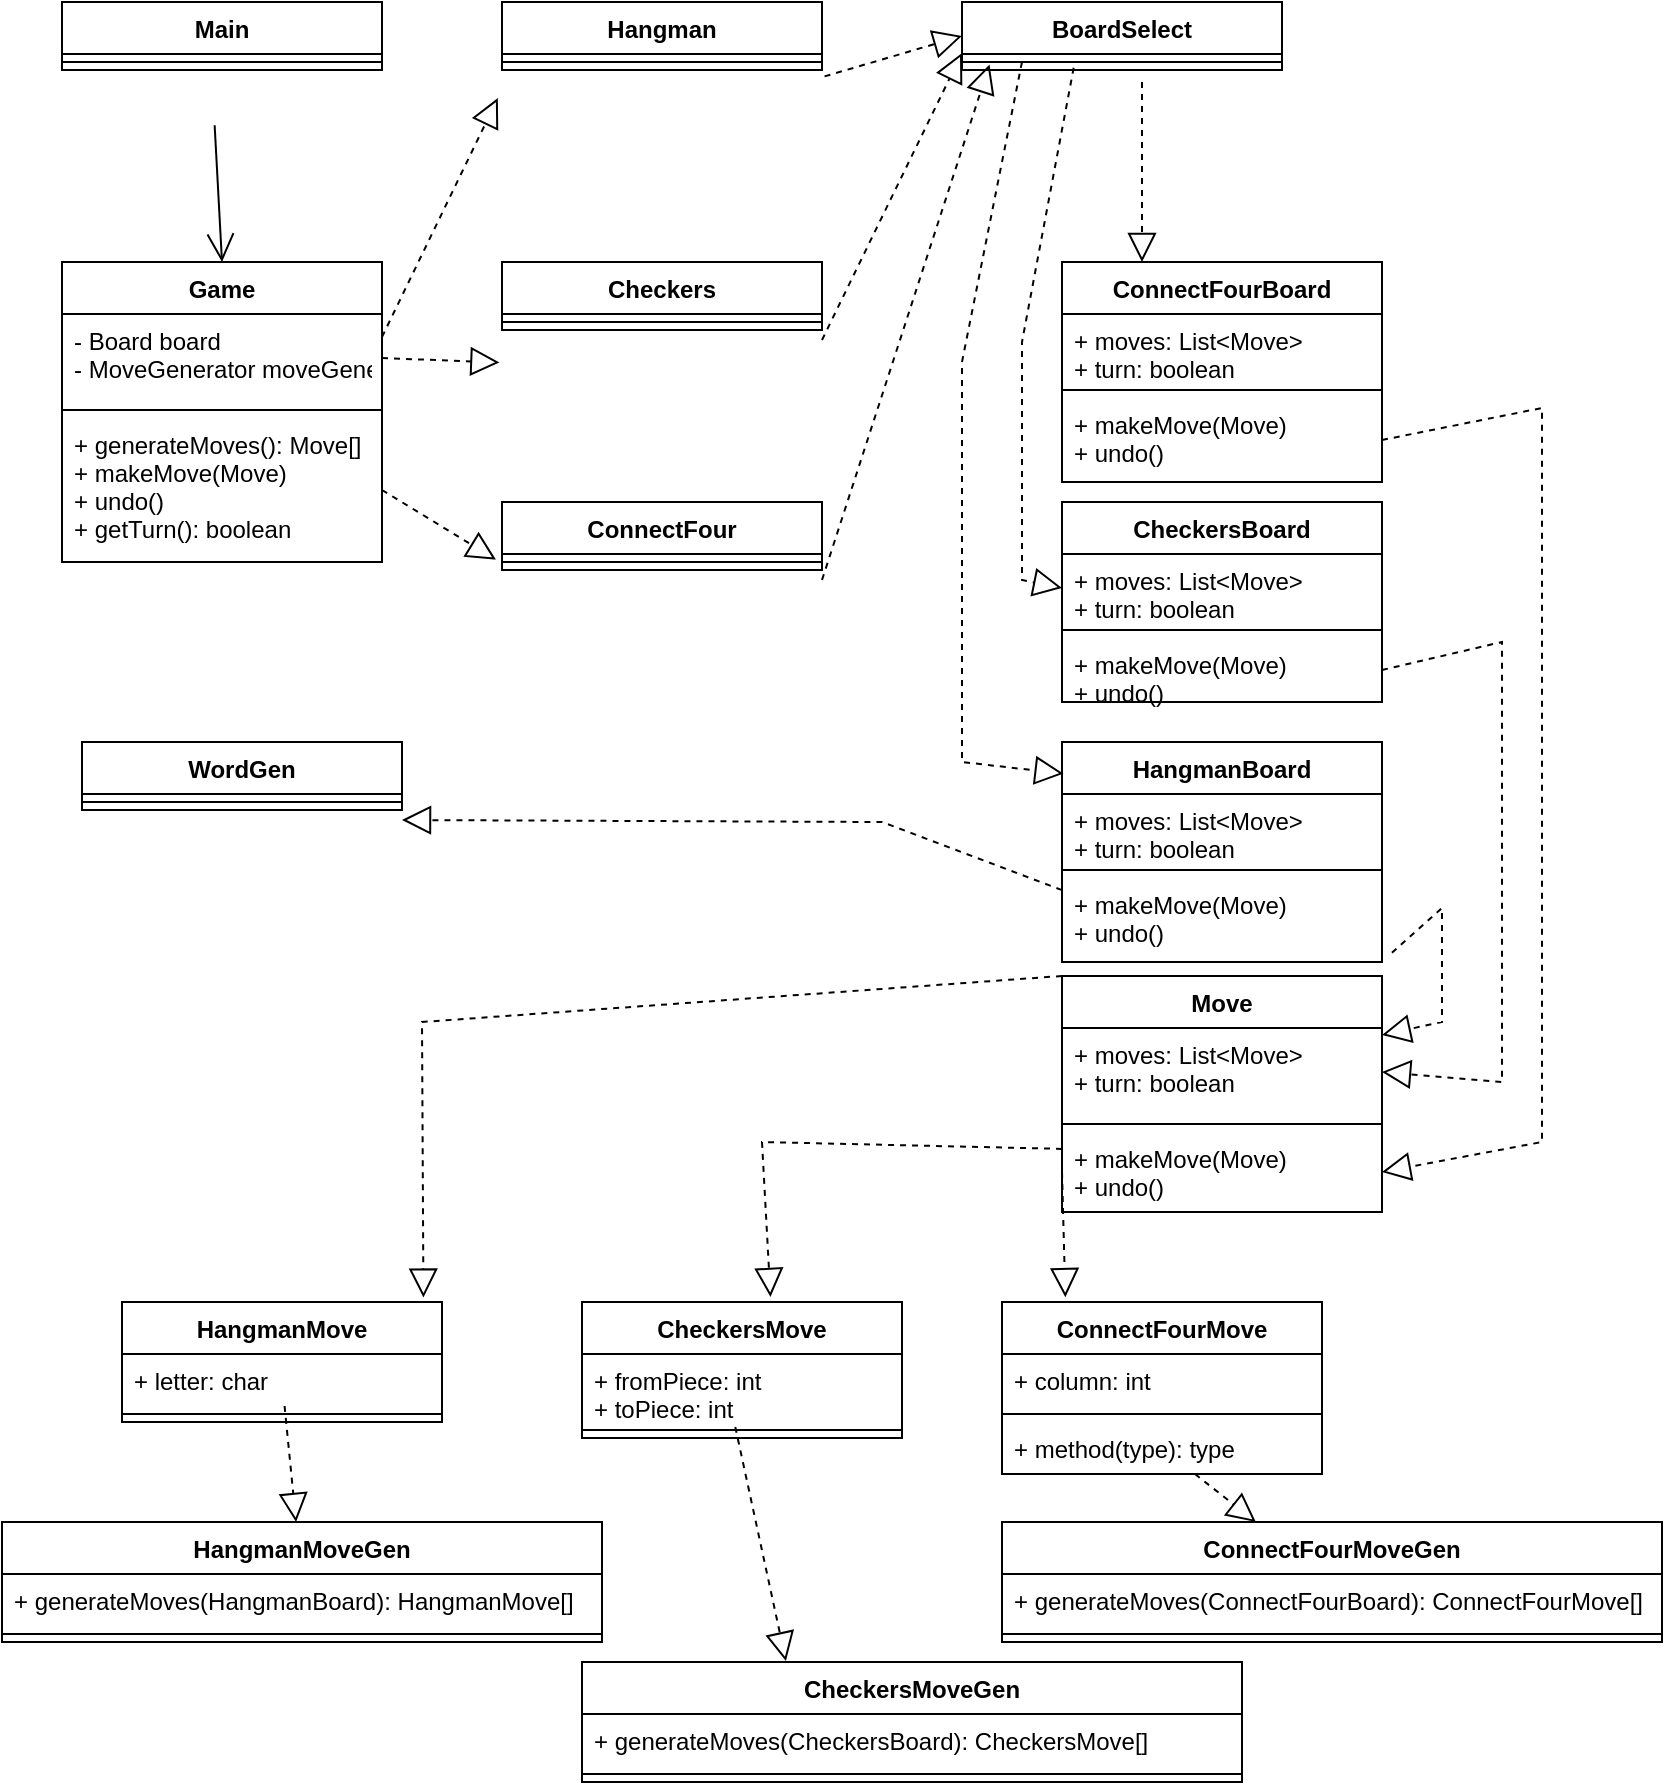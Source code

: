 <mxfile version="20.5.3" type="github"><diagram id="gCeUS6-K9znhLi9M4ZUY" name="Page-1"><mxGraphModel dx="1093" dy="540" grid="1" gridSize="10" guides="1" tooltips="1" connect="1" arrows="1" fold="1" page="1" pageScale="1" pageWidth="850" pageHeight="1100" math="0" shadow="0"><root><mxCell id="0"/><mxCell id="1" parent="0"/><mxCell id="0UaoTVHyd4iyihJ5QZUH-2" value="Main&#10;" style="swimlane;fontStyle=1;align=center;verticalAlign=top;childLayout=stackLayout;horizontal=1;startSize=26;horizontalStack=0;resizeParent=1;resizeParentMax=0;resizeLast=0;collapsible=1;marginBottom=0;" vertex="1" parent="1"><mxGeometry x="50" y="20" width="160" height="34" as="geometry"/></mxCell><mxCell id="0UaoTVHyd4iyihJ5QZUH-4" value="" style="line;strokeWidth=1;fillColor=none;align=left;verticalAlign=middle;spacingTop=-1;spacingLeft=3;spacingRight=3;rotatable=0;labelPosition=right;points=[];portConstraint=eastwest;strokeColor=inherit;" vertex="1" parent="0UaoTVHyd4iyihJ5QZUH-2"><mxGeometry y="26" width="160" height="8" as="geometry"/></mxCell><mxCell id="0UaoTVHyd4iyihJ5QZUH-6" value="Game&#10;&#10;" style="swimlane;fontStyle=1;align=center;verticalAlign=top;childLayout=stackLayout;horizontal=1;startSize=26;horizontalStack=0;resizeParent=1;resizeParentMax=0;resizeLast=0;collapsible=1;marginBottom=0;" vertex="1" parent="1"><mxGeometry x="50" y="150" width="160" height="150" as="geometry"/></mxCell><mxCell id="0UaoTVHyd4iyihJ5QZUH-7" value="- Board board&#10;- MoveGenerator moveGenerator" style="text;strokeColor=none;fillColor=none;align=left;verticalAlign=top;spacingLeft=4;spacingRight=4;overflow=hidden;rotatable=0;points=[[0,0.5],[1,0.5]];portConstraint=eastwest;" vertex="1" parent="0UaoTVHyd4iyihJ5QZUH-6"><mxGeometry y="26" width="160" height="44" as="geometry"/></mxCell><mxCell id="0UaoTVHyd4iyihJ5QZUH-8" value="" style="line;strokeWidth=1;fillColor=none;align=left;verticalAlign=middle;spacingTop=-1;spacingLeft=3;spacingRight=3;rotatable=0;labelPosition=right;points=[];portConstraint=eastwest;strokeColor=inherit;" vertex="1" parent="0UaoTVHyd4iyihJ5QZUH-6"><mxGeometry y="70" width="160" height="8" as="geometry"/></mxCell><mxCell id="0UaoTVHyd4iyihJ5QZUH-9" value="+ generateMoves(): Move[]&#10;+ makeMove(Move)&#10;+ undo()&#10;+ getTurn(): boolean" style="text;strokeColor=none;fillColor=none;align=left;verticalAlign=top;spacingLeft=4;spacingRight=4;overflow=hidden;rotatable=0;points=[[0,0.5],[1,0.5]];portConstraint=eastwest;" vertex="1" parent="0UaoTVHyd4iyihJ5QZUH-6"><mxGeometry y="78" width="160" height="72" as="geometry"/></mxCell><mxCell id="0UaoTVHyd4iyihJ5QZUH-10" value="Hangman" style="swimlane;fontStyle=1;align=center;verticalAlign=top;childLayout=stackLayout;horizontal=1;startSize=26;horizontalStack=0;resizeParent=1;resizeParentMax=0;resizeLast=0;collapsible=1;marginBottom=0;" vertex="1" parent="1"><mxGeometry x="270" y="20" width="160" height="34" as="geometry"/></mxCell><mxCell id="0UaoTVHyd4iyihJ5QZUH-12" value="" style="line;strokeWidth=1;fillColor=none;align=left;verticalAlign=middle;spacingTop=-1;spacingLeft=3;spacingRight=3;rotatable=0;labelPosition=right;points=[];portConstraint=eastwest;strokeColor=inherit;" vertex="1" parent="0UaoTVHyd4iyihJ5QZUH-10"><mxGeometry y="26" width="160" height="8" as="geometry"/></mxCell><mxCell id="0UaoTVHyd4iyihJ5QZUH-14" value="Checkers" style="swimlane;fontStyle=1;align=center;verticalAlign=top;childLayout=stackLayout;horizontal=1;startSize=26;horizontalStack=0;resizeParent=1;resizeParentMax=0;resizeLast=0;collapsible=1;marginBottom=0;" vertex="1" parent="1"><mxGeometry x="270" y="150" width="160" height="34" as="geometry"/></mxCell><mxCell id="0UaoTVHyd4iyihJ5QZUH-16" value="" style="line;strokeWidth=1;fillColor=none;align=left;verticalAlign=middle;spacingTop=-1;spacingLeft=3;spacingRight=3;rotatable=0;labelPosition=right;points=[];portConstraint=eastwest;strokeColor=inherit;" vertex="1" parent="0UaoTVHyd4iyihJ5QZUH-14"><mxGeometry y="26" width="160" height="8" as="geometry"/></mxCell><mxCell id="0UaoTVHyd4iyihJ5QZUH-18" value="ConnectFour" style="swimlane;fontStyle=1;align=center;verticalAlign=top;childLayout=stackLayout;horizontal=1;startSize=26;horizontalStack=0;resizeParent=1;resizeParentMax=0;resizeLast=0;collapsible=1;marginBottom=0;" vertex="1" parent="1"><mxGeometry x="270" y="270" width="160" height="34" as="geometry"/></mxCell><mxCell id="0UaoTVHyd4iyihJ5QZUH-20" value="" style="line;strokeWidth=1;fillColor=none;align=left;verticalAlign=middle;spacingTop=-1;spacingLeft=3;spacingRight=3;rotatable=0;labelPosition=right;points=[];portConstraint=eastwest;strokeColor=inherit;" vertex="1" parent="0UaoTVHyd4iyihJ5QZUH-18"><mxGeometry y="26" width="160" height="8" as="geometry"/></mxCell><mxCell id="0UaoTVHyd4iyihJ5QZUH-22" value="BoardSelect" style="swimlane;fontStyle=1;align=center;verticalAlign=top;childLayout=stackLayout;horizontal=1;startSize=26;horizontalStack=0;resizeParent=1;resizeParentMax=0;resizeLast=0;collapsible=1;marginBottom=0;" vertex="1" parent="1"><mxGeometry x="500" y="20" width="160" height="34" as="geometry"/></mxCell><mxCell id="0UaoTVHyd4iyihJ5QZUH-24" value="" style="line;strokeWidth=1;fillColor=none;align=left;verticalAlign=middle;spacingTop=-1;spacingLeft=3;spacingRight=3;rotatable=0;labelPosition=right;points=[];portConstraint=eastwest;strokeColor=inherit;" vertex="1" parent="0UaoTVHyd4iyihJ5QZUH-22"><mxGeometry y="26" width="160" height="8" as="geometry"/></mxCell><mxCell id="0UaoTVHyd4iyihJ5QZUH-26" value="HangmanBoard" style="swimlane;fontStyle=1;align=center;verticalAlign=top;childLayout=stackLayout;horizontal=1;startSize=26;horizontalStack=0;resizeParent=1;resizeParentMax=0;resizeLast=0;collapsible=1;marginBottom=0;" vertex="1" parent="1"><mxGeometry x="550" y="390" width="160" height="110" as="geometry"/></mxCell><mxCell id="0UaoTVHyd4iyihJ5QZUH-27" value="+ moves: List&lt;Move&gt;&#10;+ turn: boolean" style="text;strokeColor=none;fillColor=none;align=left;verticalAlign=top;spacingLeft=4;spacingRight=4;overflow=hidden;rotatable=0;points=[[0,0.5],[1,0.5]];portConstraint=eastwest;" vertex="1" parent="0UaoTVHyd4iyihJ5QZUH-26"><mxGeometry y="26" width="160" height="34" as="geometry"/></mxCell><mxCell id="0UaoTVHyd4iyihJ5QZUH-28" value="" style="line;strokeWidth=1;fillColor=none;align=left;verticalAlign=middle;spacingTop=-1;spacingLeft=3;spacingRight=3;rotatable=0;labelPosition=right;points=[];portConstraint=eastwest;strokeColor=inherit;" vertex="1" parent="0UaoTVHyd4iyihJ5QZUH-26"><mxGeometry y="60" width="160" height="8" as="geometry"/></mxCell><mxCell id="0UaoTVHyd4iyihJ5QZUH-29" value="+ makeMove(Move)&#10;+ undo()" style="text;strokeColor=none;fillColor=none;align=left;verticalAlign=top;spacingLeft=4;spacingRight=4;overflow=hidden;rotatable=0;points=[[0,0.5],[1,0.5]];portConstraint=eastwest;" vertex="1" parent="0UaoTVHyd4iyihJ5QZUH-26"><mxGeometry y="68" width="160" height="42" as="geometry"/></mxCell><mxCell id="0UaoTVHyd4iyihJ5QZUH-30" value="CheckersBoard" style="swimlane;fontStyle=1;align=center;verticalAlign=top;childLayout=stackLayout;horizontal=1;startSize=26;horizontalStack=0;resizeParent=1;resizeParentMax=0;resizeLast=0;collapsible=1;marginBottom=0;" vertex="1" parent="1"><mxGeometry x="550" y="270" width="160" height="100" as="geometry"/></mxCell><mxCell id="0UaoTVHyd4iyihJ5QZUH-31" value="+ moves: List&lt;Move&gt;&#10;+ turn: boolean" style="text;strokeColor=none;fillColor=none;align=left;verticalAlign=top;spacingLeft=4;spacingRight=4;overflow=hidden;rotatable=0;points=[[0,0.5],[1,0.5]];portConstraint=eastwest;" vertex="1" parent="0UaoTVHyd4iyihJ5QZUH-30"><mxGeometry y="26" width="160" height="34" as="geometry"/></mxCell><mxCell id="0UaoTVHyd4iyihJ5QZUH-32" value="" style="line;strokeWidth=1;fillColor=none;align=left;verticalAlign=middle;spacingTop=-1;spacingLeft=3;spacingRight=3;rotatable=0;labelPosition=right;points=[];portConstraint=eastwest;strokeColor=inherit;" vertex="1" parent="0UaoTVHyd4iyihJ5QZUH-30"><mxGeometry y="60" width="160" height="8" as="geometry"/></mxCell><mxCell id="0UaoTVHyd4iyihJ5QZUH-33" value="+ makeMove(Move)&#10;+ undo()" style="text;strokeColor=none;fillColor=none;align=left;verticalAlign=top;spacingLeft=4;spacingRight=4;overflow=hidden;rotatable=0;points=[[0,0.5],[1,0.5]];portConstraint=eastwest;" vertex="1" parent="0UaoTVHyd4iyihJ5QZUH-30"><mxGeometry y="68" width="160" height="32" as="geometry"/></mxCell><mxCell id="0UaoTVHyd4iyihJ5QZUH-34" value="ConnectFourBoard&#10;" style="swimlane;fontStyle=1;align=center;verticalAlign=top;childLayout=stackLayout;horizontal=1;startSize=26;horizontalStack=0;resizeParent=1;resizeParentMax=0;resizeLast=0;collapsible=1;marginBottom=0;" vertex="1" parent="1"><mxGeometry x="550" y="150" width="160" height="110" as="geometry"/></mxCell><mxCell id="0UaoTVHyd4iyihJ5QZUH-35" value="+ moves: List&lt;Move&gt;&#10;+ turn: boolean" style="text;strokeColor=none;fillColor=none;align=left;verticalAlign=top;spacingLeft=4;spacingRight=4;overflow=hidden;rotatable=0;points=[[0,0.5],[1,0.5]];portConstraint=eastwest;" vertex="1" parent="0UaoTVHyd4iyihJ5QZUH-34"><mxGeometry y="26" width="160" height="34" as="geometry"/></mxCell><mxCell id="0UaoTVHyd4iyihJ5QZUH-36" value="" style="line;strokeWidth=1;fillColor=none;align=left;verticalAlign=middle;spacingTop=-1;spacingLeft=3;spacingRight=3;rotatable=0;labelPosition=right;points=[];portConstraint=eastwest;strokeColor=inherit;" vertex="1" parent="0UaoTVHyd4iyihJ5QZUH-34"><mxGeometry y="60" width="160" height="8" as="geometry"/></mxCell><mxCell id="0UaoTVHyd4iyihJ5QZUH-37" value="+ makeMove(Move)&#10;+ undo()" style="text;strokeColor=none;fillColor=none;align=left;verticalAlign=top;spacingLeft=4;spacingRight=4;overflow=hidden;rotatable=0;points=[[0,0.5],[1,0.5]];portConstraint=eastwest;" vertex="1" parent="0UaoTVHyd4iyihJ5QZUH-34"><mxGeometry y="68" width="160" height="42" as="geometry"/></mxCell><mxCell id="0UaoTVHyd4iyihJ5QZUH-38" value="Move" style="swimlane;fontStyle=1;align=center;verticalAlign=top;childLayout=stackLayout;horizontal=1;startSize=26;horizontalStack=0;resizeParent=1;resizeParentMax=0;resizeLast=0;collapsible=1;marginBottom=0;" vertex="1" parent="1"><mxGeometry x="550" y="507" width="160" height="118" as="geometry"/></mxCell><mxCell id="0UaoTVHyd4iyihJ5QZUH-39" value="+ moves: List&lt;Move&gt;&#10;+ turn: boolean" style="text;strokeColor=none;fillColor=none;align=left;verticalAlign=top;spacingLeft=4;spacingRight=4;overflow=hidden;rotatable=0;points=[[0,0.5],[1,0.5]];portConstraint=eastwest;" vertex="1" parent="0UaoTVHyd4iyihJ5QZUH-38"><mxGeometry y="26" width="160" height="44" as="geometry"/></mxCell><mxCell id="0UaoTVHyd4iyihJ5QZUH-40" value="" style="line;strokeWidth=1;fillColor=none;align=left;verticalAlign=middle;spacingTop=-1;spacingLeft=3;spacingRight=3;rotatable=0;labelPosition=right;points=[];portConstraint=eastwest;strokeColor=inherit;" vertex="1" parent="0UaoTVHyd4iyihJ5QZUH-38"><mxGeometry y="70" width="160" height="8" as="geometry"/></mxCell><mxCell id="0UaoTVHyd4iyihJ5QZUH-41" value="+ makeMove(Move)&#10;+ undo()" style="text;strokeColor=none;fillColor=none;align=left;verticalAlign=top;spacingLeft=4;spacingRight=4;overflow=hidden;rotatable=0;points=[[0,0.5],[1,0.5]];portConstraint=eastwest;" vertex="1" parent="0UaoTVHyd4iyihJ5QZUH-38"><mxGeometry y="78" width="160" height="40" as="geometry"/></mxCell><mxCell id="0UaoTVHyd4iyihJ5QZUH-42" value="" style="endArrow=open;endFill=1;endSize=12;html=1;rounded=0;exitX=0.477;exitY=1.063;exitDx=0;exitDy=0;exitPerimeter=0;entryX=0.5;entryY=0;entryDx=0;entryDy=0;" edge="1" parent="1" target="0UaoTVHyd4iyihJ5QZUH-6"><mxGeometry width="160" relative="1" as="geometry"><mxPoint x="126.32" y="81.638" as="sourcePoint"/><mxPoint x="470" y="280" as="targetPoint"/></mxGeometry></mxCell><mxCell id="0UaoTVHyd4iyihJ5QZUH-43" value="" style="endArrow=block;dashed=1;endFill=0;endSize=12;html=1;rounded=0;exitX=1;exitY=0.25;exitDx=0;exitDy=0;entryX=-0.013;entryY=0.848;entryDx=0;entryDy=0;entryPerimeter=0;" edge="1" parent="1" source="0UaoTVHyd4iyihJ5QZUH-6"><mxGeometry width="160" relative="1" as="geometry"><mxPoint x="310" y="280" as="sourcePoint"/><mxPoint x="267.92" y="68.048" as="targetPoint"/></mxGeometry></mxCell><mxCell id="0UaoTVHyd4iyihJ5QZUH-44" value="" style="endArrow=block;dashed=1;endFill=0;endSize=12;html=1;rounded=0;exitX=1;exitY=0.5;exitDx=0;exitDy=0;entryX=-0.008;entryY=0.933;entryDx=0;entryDy=0;entryPerimeter=0;" edge="1" parent="1" source="0UaoTVHyd4iyihJ5QZUH-7"><mxGeometry width="160" relative="1" as="geometry"><mxPoint x="310" y="280" as="sourcePoint"/><mxPoint x="268.72" y="200.258" as="targetPoint"/></mxGeometry></mxCell><mxCell id="0UaoTVHyd4iyihJ5QZUH-45" value="" style="endArrow=block;dashed=1;endFill=0;endSize=12;html=1;rounded=0;exitX=1;exitY=0.5;exitDx=0;exitDy=0;entryX=-0.019;entryY=0.107;entryDx=0;entryDy=0;entryPerimeter=0;" edge="1" parent="1" source="0UaoTVHyd4iyihJ5QZUH-9"><mxGeometry width="160" relative="1" as="geometry"><mxPoint x="310" y="280" as="sourcePoint"/><mxPoint x="266.96" y="298.782" as="targetPoint"/></mxGeometry></mxCell><mxCell id="0UaoTVHyd4iyihJ5QZUH-46" value="" style="endArrow=block;dashed=1;endFill=0;endSize=12;html=1;rounded=0;exitX=1;exitY=0.5;exitDx=0;exitDy=0;entryX=0.086;entryY=0.651;entryDx=0;entryDy=0;entryPerimeter=0;" edge="1" parent="1" target="0UaoTVHyd4iyihJ5QZUH-24"><mxGeometry width="160" relative="1" as="geometry"><mxPoint x="430" y="309" as="sourcePoint"/><mxPoint x="507.84" y="84.16" as="targetPoint"/></mxGeometry></mxCell><mxCell id="0UaoTVHyd4iyihJ5QZUH-47" value="" style="endArrow=block;dashed=1;endFill=0;endSize=12;html=1;rounded=0;exitX=1;exitY=0.5;exitDx=0;exitDy=0;entryX=0;entryY=0.75;entryDx=0;entryDy=0;" edge="1" parent="1" target="0UaoTVHyd4iyihJ5QZUH-22"><mxGeometry width="160" relative="1" as="geometry"><mxPoint x="430" y="189" as="sourcePoint"/><mxPoint x="501.92" y="59.746" as="targetPoint"/></mxGeometry></mxCell><mxCell id="0UaoTVHyd4iyihJ5QZUH-48" value="" style="endArrow=block;dashed=1;endFill=0;endSize=12;html=1;rounded=0;exitX=1.008;exitY=0.123;exitDx=0;exitDy=0;exitPerimeter=0;entryX=0;entryY=0.5;entryDx=0;entryDy=0;" edge="1" parent="1" target="0UaoTVHyd4iyihJ5QZUH-22"><mxGeometry width="160" relative="1" as="geometry"><mxPoint x="431.28" y="57.198" as="sourcePoint"/><mxPoint x="500" y="58.031" as="targetPoint"/></mxGeometry></mxCell><mxCell id="0UaoTVHyd4iyihJ5QZUH-49" value="HangmanMove&#10;" style="swimlane;fontStyle=1;align=center;verticalAlign=top;childLayout=stackLayout;horizontal=1;startSize=26;horizontalStack=0;resizeParent=1;resizeParentMax=0;resizeLast=0;collapsible=1;marginBottom=0;" vertex="1" parent="1"><mxGeometry x="80" y="670" width="160" height="60" as="geometry"/></mxCell><mxCell id="0UaoTVHyd4iyihJ5QZUH-50" value="+ letter: char" style="text;strokeColor=none;fillColor=none;align=left;verticalAlign=top;spacingLeft=4;spacingRight=4;overflow=hidden;rotatable=0;points=[[0,0.5],[1,0.5]];portConstraint=eastwest;" vertex="1" parent="0UaoTVHyd4iyihJ5QZUH-49"><mxGeometry y="26" width="160" height="26" as="geometry"/></mxCell><mxCell id="0UaoTVHyd4iyihJ5QZUH-51" value="" style="line;strokeWidth=1;fillColor=none;align=left;verticalAlign=middle;spacingTop=-1;spacingLeft=3;spacingRight=3;rotatable=0;labelPosition=right;points=[];portConstraint=eastwest;strokeColor=inherit;" vertex="1" parent="0UaoTVHyd4iyihJ5QZUH-49"><mxGeometry y="52" width="160" height="8" as="geometry"/></mxCell><mxCell id="0UaoTVHyd4iyihJ5QZUH-53" value="HangmanMoveGen" style="swimlane;fontStyle=1;align=center;verticalAlign=top;childLayout=stackLayout;horizontal=1;startSize=26;horizontalStack=0;resizeParent=1;resizeParentMax=0;resizeLast=0;collapsible=1;marginBottom=0;" vertex="1" parent="1"><mxGeometry x="20" y="780" width="300" height="60" as="geometry"/></mxCell><mxCell id="0UaoTVHyd4iyihJ5QZUH-54" value="+ generateMoves(HangmanBoard): HangmanMove[]" style="text;strokeColor=none;fillColor=none;align=left;verticalAlign=top;spacingLeft=4;spacingRight=4;overflow=hidden;rotatable=0;points=[[0,0.5],[1,0.5]];portConstraint=eastwest;" vertex="1" parent="0UaoTVHyd4iyihJ5QZUH-53"><mxGeometry y="26" width="300" height="26" as="geometry"/></mxCell><mxCell id="0UaoTVHyd4iyihJ5QZUH-55" value="" style="line;strokeWidth=1;fillColor=none;align=left;verticalAlign=middle;spacingTop=-1;spacingLeft=3;spacingRight=3;rotatable=0;labelPosition=right;points=[];portConstraint=eastwest;strokeColor=inherit;" vertex="1" parent="0UaoTVHyd4iyihJ5QZUH-53"><mxGeometry y="52" width="300" height="8" as="geometry"/></mxCell><mxCell id="0UaoTVHyd4iyihJ5QZUH-57" value="CheckersMove&#10;" style="swimlane;fontStyle=1;align=center;verticalAlign=top;childLayout=stackLayout;horizontal=1;startSize=26;horizontalStack=0;resizeParent=1;resizeParentMax=0;resizeLast=0;collapsible=1;marginBottom=0;" vertex="1" parent="1"><mxGeometry x="310" y="670" width="160" height="68" as="geometry"/></mxCell><mxCell id="0UaoTVHyd4iyihJ5QZUH-58" value="+ fromPiece: int&#10;+ toPiece: int" style="text;strokeColor=none;fillColor=none;align=left;verticalAlign=top;spacingLeft=4;spacingRight=4;overflow=hidden;rotatable=0;points=[[0,0.5],[1,0.5]];portConstraint=eastwest;" vertex="1" parent="0UaoTVHyd4iyihJ5QZUH-57"><mxGeometry y="26" width="160" height="34" as="geometry"/></mxCell><mxCell id="0UaoTVHyd4iyihJ5QZUH-59" value="" style="line;strokeWidth=1;fillColor=none;align=left;verticalAlign=middle;spacingTop=-1;spacingLeft=3;spacingRight=3;rotatable=0;labelPosition=right;points=[];portConstraint=eastwest;strokeColor=inherit;" vertex="1" parent="0UaoTVHyd4iyihJ5QZUH-57"><mxGeometry y="60" width="160" height="8" as="geometry"/></mxCell><mxCell id="0UaoTVHyd4iyihJ5QZUH-61" value="CheckersMoveGen" style="swimlane;fontStyle=1;align=center;verticalAlign=top;childLayout=stackLayout;horizontal=1;startSize=26;horizontalStack=0;resizeParent=1;resizeParentMax=0;resizeLast=0;collapsible=1;marginBottom=0;" vertex="1" parent="1"><mxGeometry x="310" y="850" width="330" height="60" as="geometry"/></mxCell><mxCell id="0UaoTVHyd4iyihJ5QZUH-62" value="+ generateMoves(CheckersBoard): CheckersMove[]" style="text;strokeColor=none;fillColor=none;align=left;verticalAlign=top;spacingLeft=4;spacingRight=4;overflow=hidden;rotatable=0;points=[[0,0.5],[1,0.5]];portConstraint=eastwest;" vertex="1" parent="0UaoTVHyd4iyihJ5QZUH-61"><mxGeometry y="26" width="330" height="26" as="geometry"/></mxCell><mxCell id="0UaoTVHyd4iyihJ5QZUH-63" value="" style="line;strokeWidth=1;fillColor=none;align=left;verticalAlign=middle;spacingTop=-1;spacingLeft=3;spacingRight=3;rotatable=0;labelPosition=right;points=[];portConstraint=eastwest;strokeColor=inherit;" vertex="1" parent="0UaoTVHyd4iyihJ5QZUH-61"><mxGeometry y="52" width="330" height="8" as="geometry"/></mxCell><mxCell id="0UaoTVHyd4iyihJ5QZUH-65" value="ConnectFourMove" style="swimlane;fontStyle=1;align=center;verticalAlign=top;childLayout=stackLayout;horizontal=1;startSize=26;horizontalStack=0;resizeParent=1;resizeParentMax=0;resizeLast=0;collapsible=1;marginBottom=0;" vertex="1" parent="1"><mxGeometry x="520" y="670" width="160" height="86" as="geometry"/></mxCell><mxCell id="0UaoTVHyd4iyihJ5QZUH-66" value="+ column: int" style="text;strokeColor=none;fillColor=none;align=left;verticalAlign=top;spacingLeft=4;spacingRight=4;overflow=hidden;rotatable=0;points=[[0,0.5],[1,0.5]];portConstraint=eastwest;" vertex="1" parent="0UaoTVHyd4iyihJ5QZUH-65"><mxGeometry y="26" width="160" height="26" as="geometry"/></mxCell><mxCell id="0UaoTVHyd4iyihJ5QZUH-67" value="" style="line;strokeWidth=1;fillColor=none;align=left;verticalAlign=middle;spacingTop=-1;spacingLeft=3;spacingRight=3;rotatable=0;labelPosition=right;points=[];portConstraint=eastwest;strokeColor=inherit;" vertex="1" parent="0UaoTVHyd4iyihJ5QZUH-65"><mxGeometry y="52" width="160" height="8" as="geometry"/></mxCell><mxCell id="0UaoTVHyd4iyihJ5QZUH-68" value="+ method(type): type" style="text;strokeColor=none;fillColor=none;align=left;verticalAlign=top;spacingLeft=4;spacingRight=4;overflow=hidden;rotatable=0;points=[[0,0.5],[1,0.5]];portConstraint=eastwest;" vertex="1" parent="0UaoTVHyd4iyihJ5QZUH-65"><mxGeometry y="60" width="160" height="26" as="geometry"/></mxCell><mxCell id="0UaoTVHyd4iyihJ5QZUH-69" value="ConnectFourMoveGen" style="swimlane;fontStyle=1;align=center;verticalAlign=top;childLayout=stackLayout;horizontal=1;startSize=26;horizontalStack=0;resizeParent=1;resizeParentMax=0;resizeLast=0;collapsible=1;marginBottom=0;" vertex="1" parent="1"><mxGeometry x="520" y="780" width="330" height="60" as="geometry"/></mxCell><mxCell id="0UaoTVHyd4iyihJ5QZUH-70" value="+ generateMoves(ConnectFourBoard): ConnectFourMove[]" style="text;strokeColor=none;fillColor=none;align=left;verticalAlign=top;spacingLeft=4;spacingRight=4;overflow=hidden;rotatable=0;points=[[0,0.5],[1,0.5]];portConstraint=eastwest;" vertex="1" parent="0UaoTVHyd4iyihJ5QZUH-69"><mxGeometry y="26" width="330" height="26" as="geometry"/></mxCell><mxCell id="0UaoTVHyd4iyihJ5QZUH-71" value="" style="line;strokeWidth=1;fillColor=none;align=left;verticalAlign=middle;spacingTop=-1;spacingLeft=3;spacingRight=3;rotatable=0;labelPosition=right;points=[];portConstraint=eastwest;strokeColor=inherit;" vertex="1" parent="0UaoTVHyd4iyihJ5QZUH-69"><mxGeometry y="52" width="330" height="8" as="geometry"/></mxCell><mxCell id="0UaoTVHyd4iyihJ5QZUH-73" value="" style="endArrow=block;dashed=1;endFill=0;endSize=12;html=1;rounded=0;entryX=0.25;entryY=0;entryDx=0;entryDy=0;" edge="1" parent="1" target="0UaoTVHyd4iyihJ5QZUH-34"><mxGeometry width="160" relative="1" as="geometry"><mxPoint x="590" y="60" as="sourcePoint"/><mxPoint x="520" y="250" as="targetPoint"/><Array as="points"><mxPoint x="590" y="130"/></Array></mxGeometry></mxCell><mxCell id="0UaoTVHyd4iyihJ5QZUH-74" value="" style="endArrow=block;dashed=1;endFill=0;endSize=12;html=1;rounded=0;exitX=0.349;exitY=0.862;exitDx=0;exitDy=0;exitPerimeter=0;entryX=0;entryY=0.5;entryDx=0;entryDy=0;" edge="1" parent="1" source="0UaoTVHyd4iyihJ5QZUH-24" target="0UaoTVHyd4iyihJ5QZUH-31"><mxGeometry width="160" relative="1" as="geometry"><mxPoint x="536.48" y="79.116" as="sourcePoint"/><mxPoint x="490" y="280" as="targetPoint"/><Array as="points"><mxPoint x="530" y="190"/><mxPoint x="530" y="309"/></Array></mxGeometry></mxCell><mxCell id="0UaoTVHyd4iyihJ5QZUH-75" value="" style="endArrow=block;dashed=1;endFill=0;endSize=12;html=1;rounded=0;entryX=0.005;entryY=0.144;entryDx=0;entryDy=0;entryPerimeter=0;" edge="1" parent="1" target="0UaoTVHyd4iyihJ5QZUH-26"><mxGeometry width="160" relative="1" as="geometry"><mxPoint x="530" y="50" as="sourcePoint"/><mxPoint x="500" y="450" as="targetPoint"/><Array as="points"><mxPoint x="500" y="200"/><mxPoint x="500" y="400"/></Array></mxGeometry></mxCell><mxCell id="0UaoTVHyd4iyihJ5QZUH-76" value="" style="endArrow=block;dashed=1;endFill=0;endSize=12;html=1;rounded=0;exitX=1;exitY=0.5;exitDx=0;exitDy=0;entryX=1;entryY=0.5;entryDx=0;entryDy=0;" edge="1" parent="1" source="0UaoTVHyd4iyihJ5QZUH-37" target="0UaoTVHyd4iyihJ5QZUH-41"><mxGeometry width="160" relative="1" as="geometry"><mxPoint x="330" y="450" as="sourcePoint"/><mxPoint x="490" y="450" as="targetPoint"/><Array as="points"><mxPoint x="790" y="223"/><mxPoint x="790" y="590"/></Array></mxGeometry></mxCell><mxCell id="0UaoTVHyd4iyihJ5QZUH-77" value="" style="endArrow=block;dashed=1;endFill=0;endSize=12;html=1;rounded=0;exitX=1;exitY=0.5;exitDx=0;exitDy=0;entryX=1;entryY=0.5;entryDx=0;entryDy=0;" edge="1" parent="1" source="0UaoTVHyd4iyihJ5QZUH-33" target="0UaoTVHyd4iyihJ5QZUH-39"><mxGeometry width="160" relative="1" as="geometry"><mxPoint x="330" y="450" as="sourcePoint"/><mxPoint x="750" y="480" as="targetPoint"/><Array as="points"><mxPoint x="770" y="340"/><mxPoint x="770" y="560"/></Array></mxGeometry></mxCell><mxCell id="0UaoTVHyd4iyihJ5QZUH-78" value="" style="endArrow=block;dashed=1;endFill=0;endSize=12;html=1;rounded=0;exitX=1.031;exitY=0.889;exitDx=0;exitDy=0;exitPerimeter=0;entryX=1;entryY=0.25;entryDx=0;entryDy=0;" edge="1" parent="1" source="0UaoTVHyd4iyihJ5QZUH-29" target="0UaoTVHyd4iyihJ5QZUH-38"><mxGeometry width="160" relative="1" as="geometry"><mxPoint x="330" y="450" as="sourcePoint"/><mxPoint x="490" y="450" as="targetPoint"/><Array as="points"><mxPoint x="740" y="473"/><mxPoint x="740" y="530"/></Array></mxGeometry></mxCell><mxCell id="0UaoTVHyd4iyihJ5QZUH-79" value="" style="endArrow=block;dashed=1;endFill=0;endSize=12;html=1;rounded=0;exitX=0;exitY=0.5;exitDx=0;exitDy=0;entryX=0.198;entryY=-0.028;entryDx=0;entryDy=0;entryPerimeter=0;" edge="1" parent="1" source="0UaoTVHyd4iyihJ5QZUH-41" target="0UaoTVHyd4iyihJ5QZUH-65"><mxGeometry width="160" relative="1" as="geometry"><mxPoint x="330" y="630" as="sourcePoint"/><mxPoint x="490" y="630" as="targetPoint"/></mxGeometry></mxCell><mxCell id="0UaoTVHyd4iyihJ5QZUH-80" value="" style="endArrow=block;dashed=1;endFill=0;endSize=12;html=1;rounded=0;exitX=0;exitY=0.211;exitDx=0;exitDy=0;exitPerimeter=0;entryX=0.589;entryY=-0.037;entryDx=0;entryDy=0;entryPerimeter=0;" edge="1" parent="1" source="0UaoTVHyd4iyihJ5QZUH-41" target="0UaoTVHyd4iyihJ5QZUH-57"><mxGeometry width="160" relative="1" as="geometry"><mxPoint x="330" y="630" as="sourcePoint"/><mxPoint x="490" y="630" as="targetPoint"/><Array as="points"><mxPoint x="400" y="590"/></Array></mxGeometry></mxCell><mxCell id="0UaoTVHyd4iyihJ5QZUH-81" value="" style="endArrow=block;dashed=1;endFill=0;endSize=12;html=1;rounded=0;entryX=0.942;entryY=-0.037;entryDx=0;entryDy=0;entryPerimeter=0;exitX=0;exitY=0;exitDx=0;exitDy=0;" edge="1" parent="1" source="0UaoTVHyd4iyihJ5QZUH-38" target="0UaoTVHyd4iyihJ5QZUH-49"><mxGeometry width="160" relative="1" as="geometry"><mxPoint x="330" y="630" as="sourcePoint"/><mxPoint x="490" y="630" as="targetPoint"/><Array as="points"><mxPoint x="230" y="530"/></Array></mxGeometry></mxCell><mxCell id="0UaoTVHyd4iyihJ5QZUH-82" value="" style="endArrow=block;dashed=1;endFill=0;endSize=12;html=1;rounded=0;" edge="1" parent="1" source="0UaoTVHyd4iyihJ5QZUH-50" target="0UaoTVHyd4iyihJ5QZUH-53"><mxGeometry width="160" relative="1" as="geometry"><mxPoint x="160" y="756.0" as="sourcePoint"/><mxPoint x="490" y="630" as="targetPoint"/></mxGeometry></mxCell><mxCell id="0UaoTVHyd4iyihJ5QZUH-83" value="" style="endArrow=block;dashed=1;endFill=0;endSize=12;html=1;rounded=0;exitX=0.479;exitY=0.309;exitDx=0;exitDy=0;exitPerimeter=0;entryX=0.309;entryY=-0.008;entryDx=0;entryDy=0;entryPerimeter=0;" edge="1" parent="1" source="0UaoTVHyd4iyihJ5QZUH-59" target="0UaoTVHyd4iyihJ5QZUH-61"><mxGeometry width="160" relative="1" as="geometry"><mxPoint x="380" y="760" as="sourcePoint"/><mxPoint x="380" y="780" as="targetPoint"/></mxGeometry></mxCell><mxCell id="0UaoTVHyd4iyihJ5QZUH-84" value="" style="endArrow=block;dashed=1;endFill=0;endSize=12;html=1;rounded=0;" edge="1" parent="1" source="0UaoTVHyd4iyihJ5QZUH-68" target="0UaoTVHyd4iyihJ5QZUH-69"><mxGeometry width="160" relative="1" as="geometry"><mxPoint x="330" y="630" as="sourcePoint"/><mxPoint x="490" y="630" as="targetPoint"/></mxGeometry></mxCell><mxCell id="0UaoTVHyd4iyihJ5QZUH-85" value="WordGen&#10;" style="swimlane;fontStyle=1;align=center;verticalAlign=top;childLayout=stackLayout;horizontal=1;startSize=26;horizontalStack=0;resizeParent=1;resizeParentMax=0;resizeLast=0;collapsible=1;marginBottom=0;" vertex="1" parent="1"><mxGeometry x="60" y="390" width="160" height="34" as="geometry"/></mxCell><mxCell id="0UaoTVHyd4iyihJ5QZUH-87" value="" style="line;strokeWidth=1;fillColor=none;align=left;verticalAlign=middle;spacingTop=-1;spacingLeft=3;spacingRight=3;rotatable=0;labelPosition=right;points=[];portConstraint=eastwest;strokeColor=inherit;" vertex="1" parent="0UaoTVHyd4iyihJ5QZUH-85"><mxGeometry y="26" width="160" height="8" as="geometry"/></mxCell><mxCell id="0UaoTVHyd4iyihJ5QZUH-89" value="" style="endArrow=block;dashed=1;endFill=0;endSize=12;html=1;rounded=0;exitX=0;exitY=0.144;exitDx=0;exitDy=0;entryX=1;entryY=0.5;entryDx=0;entryDy=0;exitPerimeter=0;" edge="1" parent="1" source="0UaoTVHyd4iyihJ5QZUH-29"><mxGeometry width="160" relative="1" as="geometry"><mxPoint x="330" y="410" as="sourcePoint"/><mxPoint x="220" y="429" as="targetPoint"/><Array as="points"><mxPoint x="460" y="430"/></Array></mxGeometry></mxCell></root></mxGraphModel></diagram></mxfile>